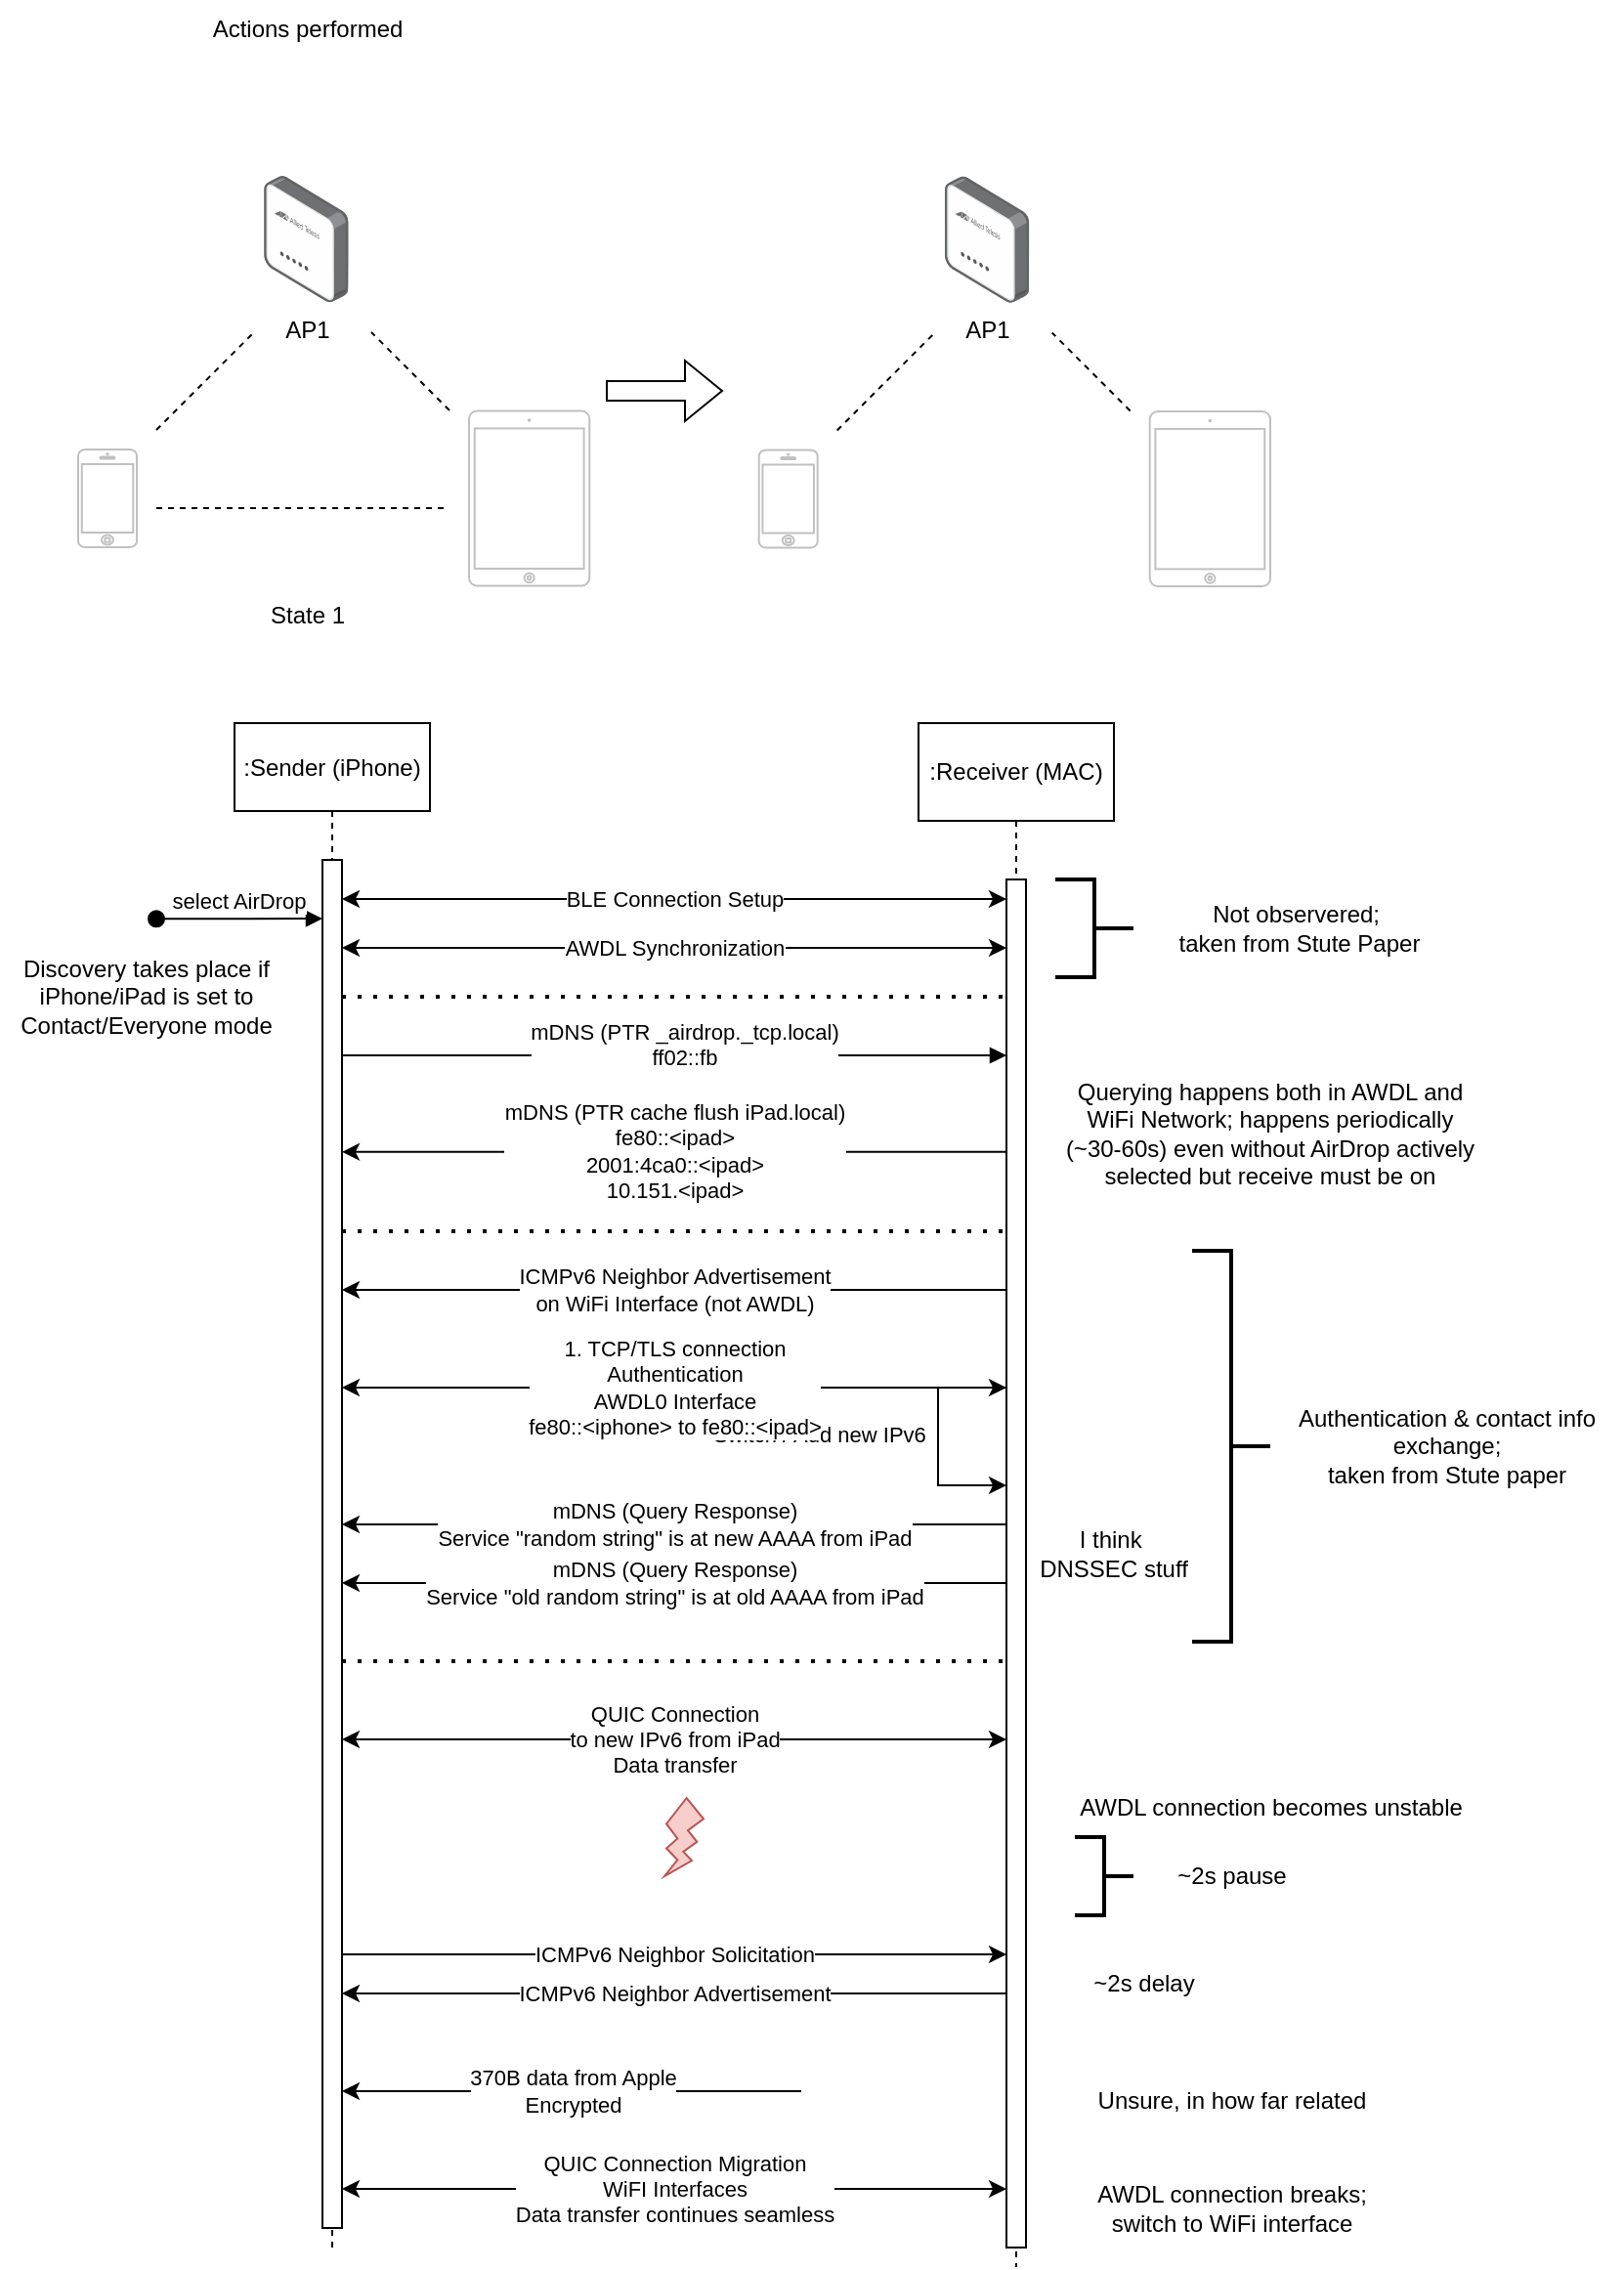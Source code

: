 <mxfile version="22.1.5" type="device">
  <diagram name="Page-1" id="2YBvvXClWsGukQMizWep">
    <mxGraphModel dx="989" dy="1634" grid="1" gridSize="10" guides="1" tooltips="1" connect="1" arrows="1" fold="1" page="1" pageScale="1" pageWidth="850" pageHeight="1100" math="0" shadow="0">
      <root>
        <mxCell id="0" />
        <mxCell id="1" parent="0" />
        <mxCell id="aM9ryv3xv72pqoxQDRHE-1" value="&lt;div&gt;:Sender (iPhone)&lt;/div&gt;" style="shape=umlLifeline;perimeter=lifelinePerimeter;whiteSpace=wrap;html=1;container=0;dropTarget=0;collapsible=0;recursiveResize=0;outlineConnect=0;portConstraint=eastwest;newEdgeStyle={&quot;edgeStyle&quot;:&quot;elbowEdgeStyle&quot;,&quot;elbow&quot;:&quot;vertical&quot;,&quot;curved&quot;:0,&quot;rounded&quot;:0};size=45;" parent="1" vertex="1">
          <mxGeometry x="130" y="40" width="100" height="780" as="geometry" />
        </mxCell>
        <mxCell id="aM9ryv3xv72pqoxQDRHE-2" value="" style="html=1;points=[];perimeter=orthogonalPerimeter;outlineConnect=0;targetShapes=umlLifeline;portConstraint=eastwest;newEdgeStyle={&quot;edgeStyle&quot;:&quot;elbowEdgeStyle&quot;,&quot;elbow&quot;:&quot;vertical&quot;,&quot;curved&quot;:0,&quot;rounded&quot;:0};" parent="aM9ryv3xv72pqoxQDRHE-1" vertex="1">
          <mxGeometry x="45" y="70" width="10" height="700" as="geometry" />
        </mxCell>
        <mxCell id="aM9ryv3xv72pqoxQDRHE-5" value="&lt;div&gt;:Receiver (MAC)&lt;/div&gt;" style="shape=umlLifeline;perimeter=lifelinePerimeter;whiteSpace=wrap;html=1;container=0;dropTarget=0;collapsible=0;recursiveResize=0;outlineConnect=0;portConstraint=eastwest;newEdgeStyle={&quot;edgeStyle&quot;:&quot;elbowEdgeStyle&quot;,&quot;elbow&quot;:&quot;vertical&quot;,&quot;curved&quot;:0,&quot;rounded&quot;:0};size=50;" parent="1" vertex="1">
          <mxGeometry x="480" y="40" width="100" height="790" as="geometry" />
        </mxCell>
        <mxCell id="aM9ryv3xv72pqoxQDRHE-6" value="" style="html=1;points=[];perimeter=orthogonalPerimeter;outlineConnect=0;targetShapes=umlLifeline;portConstraint=eastwest;newEdgeStyle={&quot;edgeStyle&quot;:&quot;elbowEdgeStyle&quot;,&quot;elbow&quot;:&quot;vertical&quot;,&quot;curved&quot;:0,&quot;rounded&quot;:0};" parent="aM9ryv3xv72pqoxQDRHE-5" vertex="1">
          <mxGeometry x="45" y="80" width="10" height="700" as="geometry" />
        </mxCell>
        <mxCell id="yCxDXh_MjUkCu9cZjC5a-16" value="Switch / Add new IPv6" style="endArrow=classic;html=1;rounded=0;" parent="aM9ryv3xv72pqoxQDRHE-5" source="aM9ryv3xv72pqoxQDRHE-6" target="aM9ryv3xv72pqoxQDRHE-6" edge="1">
          <mxGeometry x="-0.017" y="-61" width="50" height="50" relative="1" as="geometry">
            <mxPoint x="-10" y="390" as="sourcePoint" />
            <mxPoint x="-50" y="360" as="targetPoint" />
            <Array as="points">
              <mxPoint x="10" y="340" />
              <mxPoint x="10" y="390" />
              <mxPoint x="30" y="390" />
            </Array>
            <mxPoint as="offset" />
          </mxGeometry>
        </mxCell>
        <mxCell id="aM9ryv3xv72pqoxQDRHE-7" value="&lt;div&gt;mDNS (PTR _airdrop._tcp.local)&lt;br&gt;&lt;/div&gt;&lt;div&gt;ff02::fb&lt;/div&gt;" style="html=1;verticalAlign=bottom;endArrow=block;edgeStyle=elbowEdgeStyle;elbow=vertical;curved=0;rounded=0;" parent="1" source="aM9ryv3xv72pqoxQDRHE-2" target="aM9ryv3xv72pqoxQDRHE-6" edge="1">
          <mxGeometry x="0.029" y="-10" relative="1" as="geometry">
            <mxPoint x="190" y="210" as="sourcePoint" />
            <Array as="points">
              <mxPoint x="455" y="210" />
              <mxPoint x="485" y="230" />
              <mxPoint x="385" y="220" />
              <mxPoint x="255" y="160" />
            </Array>
            <mxPoint x="530" y="210" as="targetPoint" />
            <mxPoint as="offset" />
          </mxGeometry>
        </mxCell>
        <mxCell id="OVtjpk0A2-jqffXC2TWz-1" value="BLE Connection Setup" style="edgeStyle=elbowEdgeStyle;rounded=0;orthogonalLoop=1;jettySize=auto;html=1;elbow=vertical;curved=0;startArrow=classic;startFill=1;" parent="1" source="aM9ryv3xv72pqoxQDRHE-2" edge="1">
          <mxGeometry relative="1" as="geometry">
            <mxPoint x="190" y="129.996" as="sourcePoint" />
            <mxPoint x="525" y="129.996" as="targetPoint" />
            <Array as="points">
              <mxPoint x="240" y="130" />
            </Array>
          </mxGeometry>
        </mxCell>
        <mxCell id="OVtjpk0A2-jqffXC2TWz-2" value="AWDL Synchronization" style="edgeStyle=elbowEdgeStyle;rounded=0;orthogonalLoop=1;jettySize=auto;html=1;elbow=vertical;curved=0;startArrow=classic;startFill=1;" parent="1" edge="1">
          <mxGeometry relative="1" as="geometry">
            <mxPoint x="185" y="155" as="sourcePoint" />
            <mxPoint x="525" y="155" as="targetPoint" />
          </mxGeometry>
        </mxCell>
        <mxCell id="OVtjpk0A2-jqffXC2TWz-4" value="" style="strokeWidth=2;html=1;shape=mxgraph.flowchart.annotation_2;align=left;labelPosition=right;pointerEvents=1;rotation=-180;" parent="1" vertex="1">
          <mxGeometry x="550" y="120" width="40" height="50" as="geometry" />
        </mxCell>
        <mxCell id="OVtjpk0A2-jqffXC2TWz-5" value="&lt;div&gt;Not observered;&amp;nbsp;&lt;/div&gt;&lt;div&gt;taken from Stute Paper&lt;/div&gt;" style="text;html=1;strokeColor=none;fillColor=none;align=center;verticalAlign=middle;whiteSpace=wrap;rounded=0;" parent="1" vertex="1">
          <mxGeometry x="600" y="130" width="150" height="30" as="geometry" />
        </mxCell>
        <mxCell id="aM9ryv3xv72pqoxQDRHE-3" value="select AirDrop" style="html=1;verticalAlign=bottom;startArrow=oval;endArrow=block;startSize=8;edgeStyle=elbowEdgeStyle;elbow=vertical;curved=0;rounded=0;" parent="1" edge="1">
          <mxGeometry relative="1" as="geometry">
            <mxPoint x="90" y="140.14" as="sourcePoint" />
            <mxPoint x="175" y="140.283" as="targetPoint" />
          </mxGeometry>
        </mxCell>
        <mxCell id="OVtjpk0A2-jqffXC2TWz-7" value="Discovery takes place if iPhone/iPad is set to Contact/Everyone mode" style="text;html=1;strokeColor=none;fillColor=none;align=center;verticalAlign=middle;whiteSpace=wrap;rounded=0;" parent="1" vertex="1">
          <mxGeometry x="10" y="150" width="150" height="60" as="geometry" />
        </mxCell>
        <mxCell id="OVtjpk0A2-jqffXC2TWz-9" value="" style="endArrow=none;dashed=1;html=1;dashPattern=1 3;strokeWidth=2;rounded=0;" parent="1" target="aM9ryv3xv72pqoxQDRHE-6" edge="1">
          <mxGeometry width="50" height="50" relative="1" as="geometry">
            <mxPoint x="185" y="180" as="sourcePoint" />
            <mxPoint x="530" y="180" as="targetPoint" />
          </mxGeometry>
        </mxCell>
        <mxCell id="OVtjpk0A2-jqffXC2TWz-10" value="Querying happens both in AWDL and WiFi Network; happens periodically (~30-60s) even without AirDrop actively selected but receive must be on" style="text;html=1;strokeColor=none;fillColor=none;align=center;verticalAlign=middle;whiteSpace=wrap;rounded=0;" parent="1" vertex="1">
          <mxGeometry x="550" y="210" width="220" height="80" as="geometry" />
        </mxCell>
        <mxCell id="yCxDXh_MjUkCu9cZjC5a-2" value="&lt;div&gt;mDNS (PTR cache flush iPad.local)&lt;/div&gt;&lt;div&gt;fe80::&amp;lt;ipad&amp;gt;&lt;/div&gt;&lt;div&gt;2001:4ca0::&amp;lt;ipad&amp;gt;&lt;/div&gt;&lt;div&gt;10.151.&amp;lt;ipad&amp;gt;&lt;br&gt;&lt;/div&gt;" style="edgeStyle=elbowEdgeStyle;rounded=0;orthogonalLoop=1;jettySize=auto;html=1;elbow=horizontal;curved=0;" parent="1" edge="1">
          <mxGeometry relative="1" as="geometry">
            <mxPoint x="525" y="259.427" as="sourcePoint" />
            <mxPoint x="185" y="259.427" as="targetPoint" />
          </mxGeometry>
        </mxCell>
        <mxCell id="yCxDXh_MjUkCu9cZjC5a-3" value="" style="endArrow=none;dashed=1;html=1;dashPattern=1 3;strokeWidth=2;rounded=0;" parent="1" edge="1">
          <mxGeometry width="50" height="50" relative="1" as="geometry">
            <mxPoint x="185" y="300" as="sourcePoint" />
            <mxPoint x="525" y="300" as="targetPoint" />
          </mxGeometry>
        </mxCell>
        <mxCell id="yCxDXh_MjUkCu9cZjC5a-4" value="&lt;div&gt;1. TCP/TLS connection&lt;/div&gt;&lt;div&gt;Authentication&lt;br&gt;AWDL0 Interface&lt;/div&gt;&lt;div&gt;fe80::&amp;lt;iphone&amp;gt; to fe80::&amp;lt;ipad&amp;gt;&lt;br&gt;&lt;/div&gt;" style="edgeStyle=elbowEdgeStyle;rounded=0;orthogonalLoop=1;jettySize=auto;html=1;elbow=vertical;curved=0;startArrow=classic;startFill=1;" parent="1" source="aM9ryv3xv72pqoxQDRHE-2" target="aM9ryv3xv72pqoxQDRHE-6" edge="1">
          <mxGeometry relative="1" as="geometry">
            <mxPoint x="190" y="349.997" as="sourcePoint" />
            <mxPoint x="530" y="349.997" as="targetPoint" />
            <Array as="points">
              <mxPoint x="380" y="380" />
            </Array>
          </mxGeometry>
        </mxCell>
        <mxCell id="yCxDXh_MjUkCu9cZjC5a-5" value="&lt;div&gt;mDNS (Query Response)&lt;/div&gt;&lt;div&gt;Service &quot;random string&quot; is at new AAAA from iPad&lt;br&gt;&lt;/div&gt;" style="edgeStyle=elbowEdgeStyle;rounded=0;orthogonalLoop=1;jettySize=auto;html=1;elbow=vertical;curved=0;startArrow=classic;startFill=1;endArrow=none;endFill=0;" parent="1" source="aM9ryv3xv72pqoxQDRHE-2" target="aM9ryv3xv72pqoxQDRHE-6" edge="1">
          <mxGeometry relative="1" as="geometry">
            <mxPoint x="190" y="410.003" as="sourcePoint" />
            <mxPoint x="530" y="410.003" as="targetPoint" />
            <Array as="points">
              <mxPoint x="350" y="450" />
              <mxPoint x="350" y="410" />
            </Array>
          </mxGeometry>
        </mxCell>
        <mxCell id="yCxDXh_MjUkCu9cZjC5a-6" value="&lt;div&gt;I think&amp;nbsp;&lt;/div&gt;&lt;div&gt;DNSSEC stuff&lt;/div&gt;" style="text;html=1;strokeColor=none;fillColor=none;align=center;verticalAlign=middle;whiteSpace=wrap;rounded=0;" parent="1" vertex="1">
          <mxGeometry x="540" y="450" width="80" height="30" as="geometry" />
        </mxCell>
        <mxCell id="yCxDXh_MjUkCu9cZjC5a-8" value="&lt;div&gt;mDNS (Query Response)&lt;/div&gt;&lt;div&gt;Service &quot;old random string&quot; is at old AAAA from iPad&lt;br&gt;&lt;/div&gt;" style="edgeStyle=elbowEdgeStyle;rounded=0;orthogonalLoop=1;jettySize=auto;html=1;elbow=vertical;curved=0;startArrow=classic;startFill=1;endArrow=none;endFill=0;" parent="1" source="aM9ryv3xv72pqoxQDRHE-2" target="aM9ryv3xv72pqoxQDRHE-6" edge="1">
          <mxGeometry relative="1" as="geometry">
            <mxPoint x="180" y="510" as="sourcePoint" />
            <mxPoint x="520" y="510" as="targetPoint" />
            <Array as="points">
              <mxPoint x="350" y="480" />
              <mxPoint x="345" y="450" />
            </Array>
          </mxGeometry>
        </mxCell>
        <mxCell id="yCxDXh_MjUkCu9cZjC5a-11" value="&lt;div&gt;QUIC Connection&lt;/div&gt;&lt;div&gt;to new IPv6 from iPad&lt;br&gt;&lt;/div&gt;&lt;div&gt;Data transfer&lt;br&gt;&lt;/div&gt;" style="edgeStyle=elbowEdgeStyle;rounded=0;orthogonalLoop=1;jettySize=auto;html=1;elbow=vertical;curved=0;startArrow=classic;startFill=1;" parent="1" source="aM9ryv3xv72pqoxQDRHE-2" target="aM9ryv3xv72pqoxQDRHE-6" edge="1">
          <mxGeometry relative="1" as="geometry">
            <Array as="points">
              <mxPoint x="400" y="560" />
            </Array>
          </mxGeometry>
        </mxCell>
        <mxCell id="yCxDXh_MjUkCu9cZjC5a-12" value="" style="endArrow=none;dashed=1;html=1;dashPattern=1 3;strokeWidth=2;rounded=0;" parent="1" edge="1">
          <mxGeometry width="50" height="50" relative="1" as="geometry">
            <mxPoint x="185" y="520" as="sourcePoint" />
            <mxPoint x="525.0" y="520" as="targetPoint" />
            <Array as="points">
              <mxPoint x="370" y="520" />
            </Array>
          </mxGeometry>
        </mxCell>
        <mxCell id="yCxDXh_MjUkCu9cZjC5a-13" value="" style="strokeWidth=2;html=1;shape=mxgraph.flowchart.annotation_2;align=left;labelPosition=right;pointerEvents=1;rotation=-180;" parent="1" vertex="1">
          <mxGeometry x="620" y="310" width="40" height="200" as="geometry" />
        </mxCell>
        <mxCell id="yCxDXh_MjUkCu9cZjC5a-14" value="&lt;div&gt;Authentication &amp;amp; contact info&lt;/div&gt;&lt;div&gt;exchange;&lt;/div&gt;&lt;div&gt;taken from Stute paper&lt;br&gt;&lt;/div&gt;" style="text;html=1;align=center;verticalAlign=middle;resizable=0;points=[];autosize=1;strokeColor=none;fillColor=none;" parent="1" vertex="1">
          <mxGeometry x="660" y="380" width="180" height="60" as="geometry" />
        </mxCell>
        <mxCell id="yCxDXh_MjUkCu9cZjC5a-18" value="&lt;div&gt;AWDL connection becomes unstable&lt;/div&gt;" style="text;html=1;align=center;verticalAlign=middle;resizable=0;points=[];autosize=1;strokeColor=none;fillColor=none;" parent="1" vertex="1">
          <mxGeometry x="550" y="580" width="220" height="30" as="geometry" />
        </mxCell>
        <mxCell id="yCxDXh_MjUkCu9cZjC5a-17" value="" style="verticalLabelPosition=bottom;verticalAlign=top;html=1;shape=mxgraph.basic.flash;fillColor=#f8cecc;strokeColor=#b85450;" parent="1" vertex="1">
          <mxGeometry x="350" y="590" width="20" height="40" as="geometry" />
        </mxCell>
        <mxCell id="yCxDXh_MjUkCu9cZjC5a-21" value="&lt;div&gt;ICMPv6 Neighbor Advertisement&lt;/div&gt;&lt;div&gt;on WiFi Interface (not AWDL)&lt;br&gt;&lt;/div&gt;" style="edgeStyle=elbowEdgeStyle;rounded=0;orthogonalLoop=1;jettySize=auto;html=1;elbow=vertical;curved=0;" parent="1" source="aM9ryv3xv72pqoxQDRHE-6" target="aM9ryv3xv72pqoxQDRHE-2" edge="1">
          <mxGeometry relative="1" as="geometry">
            <Array as="points">
              <mxPoint x="340" y="330" />
            </Array>
          </mxGeometry>
        </mxCell>
        <mxCell id="yCxDXh_MjUkCu9cZjC5a-22" value="&lt;div&gt;AWDL connection breaks;&lt;/div&gt;&lt;div&gt;switch to WiFi interface&lt;/div&gt;" style="text;html=1;align=center;verticalAlign=middle;resizable=0;points=[];autosize=1;strokeColor=none;fillColor=none;" parent="1" vertex="1">
          <mxGeometry x="560" y="780" width="160" height="40" as="geometry" />
        </mxCell>
        <mxCell id="yCxDXh_MjUkCu9cZjC5a-23" value="&lt;div&gt;QUIC Connection Migration&lt;br&gt;&lt;/div&gt;&lt;div&gt;WiFI Interfaces&lt;br&gt;&lt;/div&gt;&lt;div&gt;Data transfer continues seamless&lt;br&gt;&lt;/div&gt;" style="edgeStyle=elbowEdgeStyle;rounded=0;orthogonalLoop=1;jettySize=auto;html=1;elbow=vertical;curved=0;startArrow=classic;startFill=1;" parent="1" source="aM9ryv3xv72pqoxQDRHE-2" target="aM9ryv3xv72pqoxQDRHE-6" edge="1">
          <mxGeometry relative="1" as="geometry">
            <mxPoint x="180" y="810" as="sourcePoint" />
            <mxPoint x="520" y="810" as="targetPoint" />
            <Array as="points">
              <mxPoint x="400" y="790" />
            </Array>
          </mxGeometry>
        </mxCell>
        <mxCell id="7W10EVZrkEFWbG0_Qhk3-3" value="AP1" style="image;points=[];aspect=fixed;html=1;align=center;shadow=0;dashed=0;image=img/lib/allied_telesis/wireless/Access_Point_Indoor.svg;" vertex="1" parent="1">
          <mxGeometry x="145.05" y="-240" width="43.3" height="64.6" as="geometry" />
        </mxCell>
        <mxCell id="7W10EVZrkEFWbG0_Qhk3-4" value="Actions performed" style="text;html=1;align=center;verticalAlign=middle;resizable=0;points=[];autosize=1;strokeColor=none;fillColor=none;" vertex="1" parent="1">
          <mxGeometry x="106.7" y="-330" width="120" height="30" as="geometry" />
        </mxCell>
        <mxCell id="7W10EVZrkEFWbG0_Qhk3-7" value="" style="html=1;verticalLabelPosition=bottom;labelBackgroundColor=#ffffff;verticalAlign=top;shadow=0;dashed=0;strokeWidth=1;shape=mxgraph.ios7.misc.iphone;strokeColor=#c0c0c0;" vertex="1" parent="1">
          <mxGeometry x="50" y="-100" width="30" height="50" as="geometry" />
        </mxCell>
        <mxCell id="7W10EVZrkEFWbG0_Qhk3-8" value="" style="html=1;verticalLabelPosition=bottom;labelBackgroundColor=#ffffff;verticalAlign=top;shadow=0;dashed=0;strokeWidth=1;shape=mxgraph.ios7.misc.ipad7inch;strokeColor=#c0c0c0;" vertex="1" parent="1">
          <mxGeometry x="250" y="-119.75" width="61.65" height="89.5" as="geometry" />
        </mxCell>
        <mxCell id="7W10EVZrkEFWbG0_Qhk3-13" value="" style="endArrow=none;dashed=1;html=1;rounded=0;" edge="1" parent="1">
          <mxGeometry width="50" height="50" relative="1" as="geometry">
            <mxPoint x="90" y="-110" as="sourcePoint" />
            <mxPoint x="140" y="-160" as="targetPoint" />
          </mxGeometry>
        </mxCell>
        <mxCell id="7W10EVZrkEFWbG0_Qhk3-14" value="" style="endArrow=none;dashed=1;html=1;rounded=0;" edge="1" parent="1">
          <mxGeometry width="50" height="50" relative="1" as="geometry">
            <mxPoint x="240" y="-120" as="sourcePoint" />
            <mxPoint x="200" y="-160" as="targetPoint" />
          </mxGeometry>
        </mxCell>
        <mxCell id="7W10EVZrkEFWbG0_Qhk3-15" value="" style="endArrow=none;dashed=1;html=1;rounded=0;" edge="1" parent="1">
          <mxGeometry width="50" height="50" relative="1" as="geometry">
            <mxPoint x="90" y="-70" as="sourcePoint" />
            <mxPoint x="240" y="-70" as="targetPoint" />
          </mxGeometry>
        </mxCell>
        <mxCell id="7W10EVZrkEFWbG0_Qhk3-16" value="State 1" style="text;html=1;align=center;verticalAlign=middle;resizable=0;points=[];autosize=1;strokeColor=none;fillColor=none;" vertex="1" parent="1">
          <mxGeometry x="136.7" y="-30" width="60" height="30" as="geometry" />
        </mxCell>
        <mxCell id="7W10EVZrkEFWbG0_Qhk3-17" value="AP1" style="image;points=[];aspect=fixed;html=1;align=center;shadow=0;dashed=0;image=img/lib/allied_telesis/wireless/Access_Point_Indoor.svg;" vertex="1" parent="1">
          <mxGeometry x="493.4" y="-239.75" width="43.3" height="64.6" as="geometry" />
        </mxCell>
        <mxCell id="7W10EVZrkEFWbG0_Qhk3-18" value="" style="html=1;verticalLabelPosition=bottom;labelBackgroundColor=#ffffff;verticalAlign=top;shadow=0;dashed=0;strokeWidth=1;shape=mxgraph.ios7.misc.iphone;strokeColor=#c0c0c0;" vertex="1" parent="1">
          <mxGeometry x="398.35" y="-99.75" width="30" height="50" as="geometry" />
        </mxCell>
        <mxCell id="7W10EVZrkEFWbG0_Qhk3-19" value="" style="html=1;verticalLabelPosition=bottom;labelBackgroundColor=#ffffff;verticalAlign=top;shadow=0;dashed=0;strokeWidth=1;shape=mxgraph.ios7.misc.ipad7inch;strokeColor=#c0c0c0;" vertex="1" parent="1">
          <mxGeometry x="598.35" y="-119.5" width="61.65" height="89.5" as="geometry" />
        </mxCell>
        <mxCell id="7W10EVZrkEFWbG0_Qhk3-20" value="" style="endArrow=none;dashed=1;html=1;rounded=0;" edge="1" parent="1">
          <mxGeometry width="50" height="50" relative="1" as="geometry">
            <mxPoint x="438.35" y="-109.75" as="sourcePoint" />
            <mxPoint x="488.35" y="-159.75" as="targetPoint" />
          </mxGeometry>
        </mxCell>
        <mxCell id="7W10EVZrkEFWbG0_Qhk3-21" value="" style="endArrow=none;dashed=1;html=1;rounded=0;" edge="1" parent="1">
          <mxGeometry width="50" height="50" relative="1" as="geometry">
            <mxPoint x="588.35" y="-119.75" as="sourcePoint" />
            <mxPoint x="548.35" y="-159.75" as="targetPoint" />
          </mxGeometry>
        </mxCell>
        <mxCell id="7W10EVZrkEFWbG0_Qhk3-23" value="" style="shape=flexArrow;endArrow=classic;html=1;rounded=0;" edge="1" parent="1">
          <mxGeometry width="50" height="50" relative="1" as="geometry">
            <mxPoint x="320" y="-130" as="sourcePoint" />
            <mxPoint x="380" y="-130" as="targetPoint" />
          </mxGeometry>
        </mxCell>
        <mxCell id="7W10EVZrkEFWbG0_Qhk3-32" value="" style="strokeWidth=2;html=1;shape=mxgraph.flowchart.annotation_2;align=left;labelPosition=right;pointerEvents=1;rotation=-180;" vertex="1" parent="1">
          <mxGeometry x="560" y="610" width="30" height="40" as="geometry" />
        </mxCell>
        <mxCell id="7W10EVZrkEFWbG0_Qhk3-33" value="~2s pause" style="text;html=1;align=center;verticalAlign=middle;resizable=0;points=[];autosize=1;strokeColor=none;fillColor=none;" vertex="1" parent="1">
          <mxGeometry x="600" y="615" width="80" height="30" as="geometry" />
        </mxCell>
        <mxCell id="7W10EVZrkEFWbG0_Qhk3-34" value="ICMPv6 Neighbor Solicitation" style="edgeStyle=elbowEdgeStyle;rounded=0;orthogonalLoop=1;jettySize=auto;html=1;elbow=horizontal;curved=0;startArrow=none;startFill=0;" edge="1" parent="1" source="aM9ryv3xv72pqoxQDRHE-2" target="aM9ryv3xv72pqoxQDRHE-6">
          <mxGeometry x="-0.002" relative="1" as="geometry">
            <Array as="points">
              <mxPoint x="355" y="670" />
            </Array>
            <mxPoint as="offset" />
          </mxGeometry>
        </mxCell>
        <mxCell id="7W10EVZrkEFWbG0_Qhk3-36" value="ICMPv6 Neighbor Advertisement" style="edgeStyle=elbowEdgeStyle;rounded=0;orthogonalLoop=1;jettySize=auto;html=1;elbow=vertical;curved=0;" edge="1" parent="1" source="aM9ryv3xv72pqoxQDRHE-6" target="aM9ryv3xv72pqoxQDRHE-2">
          <mxGeometry relative="1" as="geometry">
            <Array as="points">
              <mxPoint x="360" y="690" />
            </Array>
          </mxGeometry>
        </mxCell>
        <mxCell id="7W10EVZrkEFWbG0_Qhk3-37" value="~2s delay" style="text;html=1;align=center;verticalAlign=middle;resizable=0;points=[];autosize=1;strokeColor=none;fillColor=none;" vertex="1" parent="1">
          <mxGeometry x="560" y="670" width="70" height="30" as="geometry" />
        </mxCell>
        <mxCell id="7W10EVZrkEFWbG0_Qhk3-38" value="&lt;div&gt;370B data from Apple&lt;/div&gt;&lt;div&gt;Encrypted&lt;/div&gt;" style="edgeStyle=elbowEdgeStyle;rounded=0;orthogonalLoop=1;jettySize=auto;html=1;elbow=vertical;curved=0;startArrow=classic;startFill=1;endArrow=none;endFill=0;" edge="1" parent="1" source="aM9ryv3xv72pqoxQDRHE-2">
          <mxGeometry relative="1" as="geometry">
            <mxPoint x="420" y="740" as="targetPoint" />
            <Array as="points">
              <mxPoint x="390" y="740" />
            </Array>
          </mxGeometry>
        </mxCell>
        <mxCell id="7W10EVZrkEFWbG0_Qhk3-39" value="Unsure, in how far related" style="text;html=1;align=center;verticalAlign=middle;resizable=0;points=[];autosize=1;strokeColor=none;fillColor=none;" vertex="1" parent="1">
          <mxGeometry x="560" y="730" width="160" height="30" as="geometry" />
        </mxCell>
      </root>
    </mxGraphModel>
  </diagram>
</mxfile>
